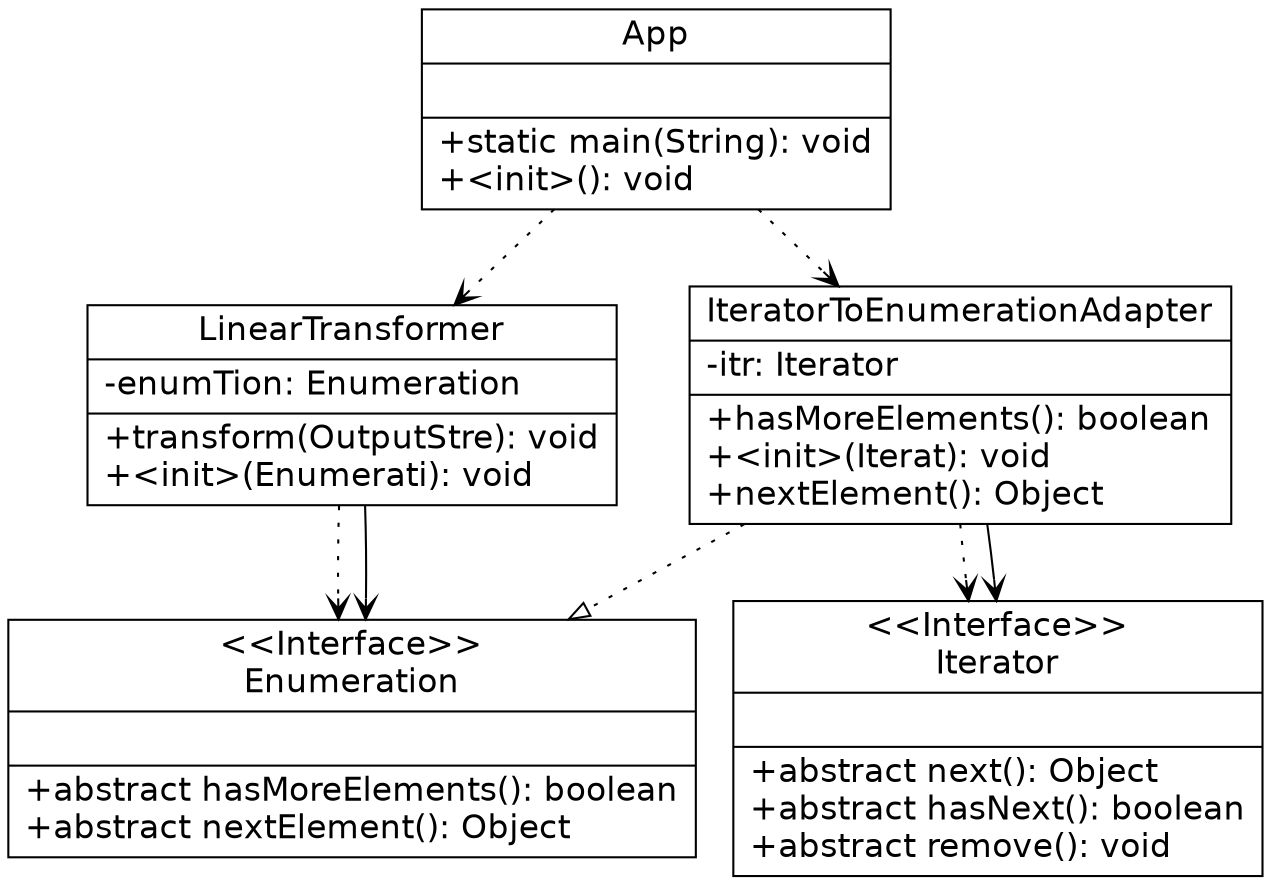 digraph G{
	fontname = "Bitstream Vera Sans"
	fontsize = 16

node [
	fontname = "Bitstream Vera Sans"
	fontsize = 16

 shape = "record"
]
edge [
	fontname = "Bitstream Vera Sans"
	fontsize = 16
]
App [ 
center=true
    label="{
App| | +static main(String): void\l+\<init\>(): void\l}"color = black
style = filled 
 fillcolor = white
]
LinearTransformer [ 
center=true
    label="{
LinearTransformer|-enumTion: Enumeration \l | +transform(OutputStre): void\l+\<init\>(Enumerati): void\l}"color = black
style = filled 
 fillcolor = white
]
Enumeration [ 
center=true
    label="{\<\<Interface\>\>\n
Enumeration| | +abstract hasMoreElements(): boolean\l+abstract nextElement(): Object\l}"color = black
style = filled 
 fillcolor = white
]
Iterator [ 
center=true
    label="{\<\<Interface\>\>\n
Iterator| | +abstract next(): Object\l+abstract hasNext(): boolean\l+abstract remove(): void\l}"color = black
style = filled 
 fillcolor = white
]
IteratorToEnumerationAdapter [ 
center=true
    label="{
IteratorToEnumerationAdapter|-itr: Iterator \l | +hasMoreElements(): boolean\l+\<init\>(Iterat): void\l+nextElement(): Object\l}"color = black
style = filled 
 fillcolor = white
]
App -> LinearTransformer[arrowhead = vee, style = dotted]
App -> IteratorToEnumerationAdapter[arrowhead = vee, style = dotted]
LinearTransformer -> Enumeration[arrowhead = vee, style = dotted]
LinearTransformer -> Enumeration[arrowhead = vee]
IteratorToEnumerationAdapter -> Iterator[arrowhead = vee, style = dotted]
IteratorToEnumerationAdapter -> Iterator[arrowhead = vee]
IteratorToEnumerationAdapter -> Enumeration[arrowhead = onormal,style = dotted]


}